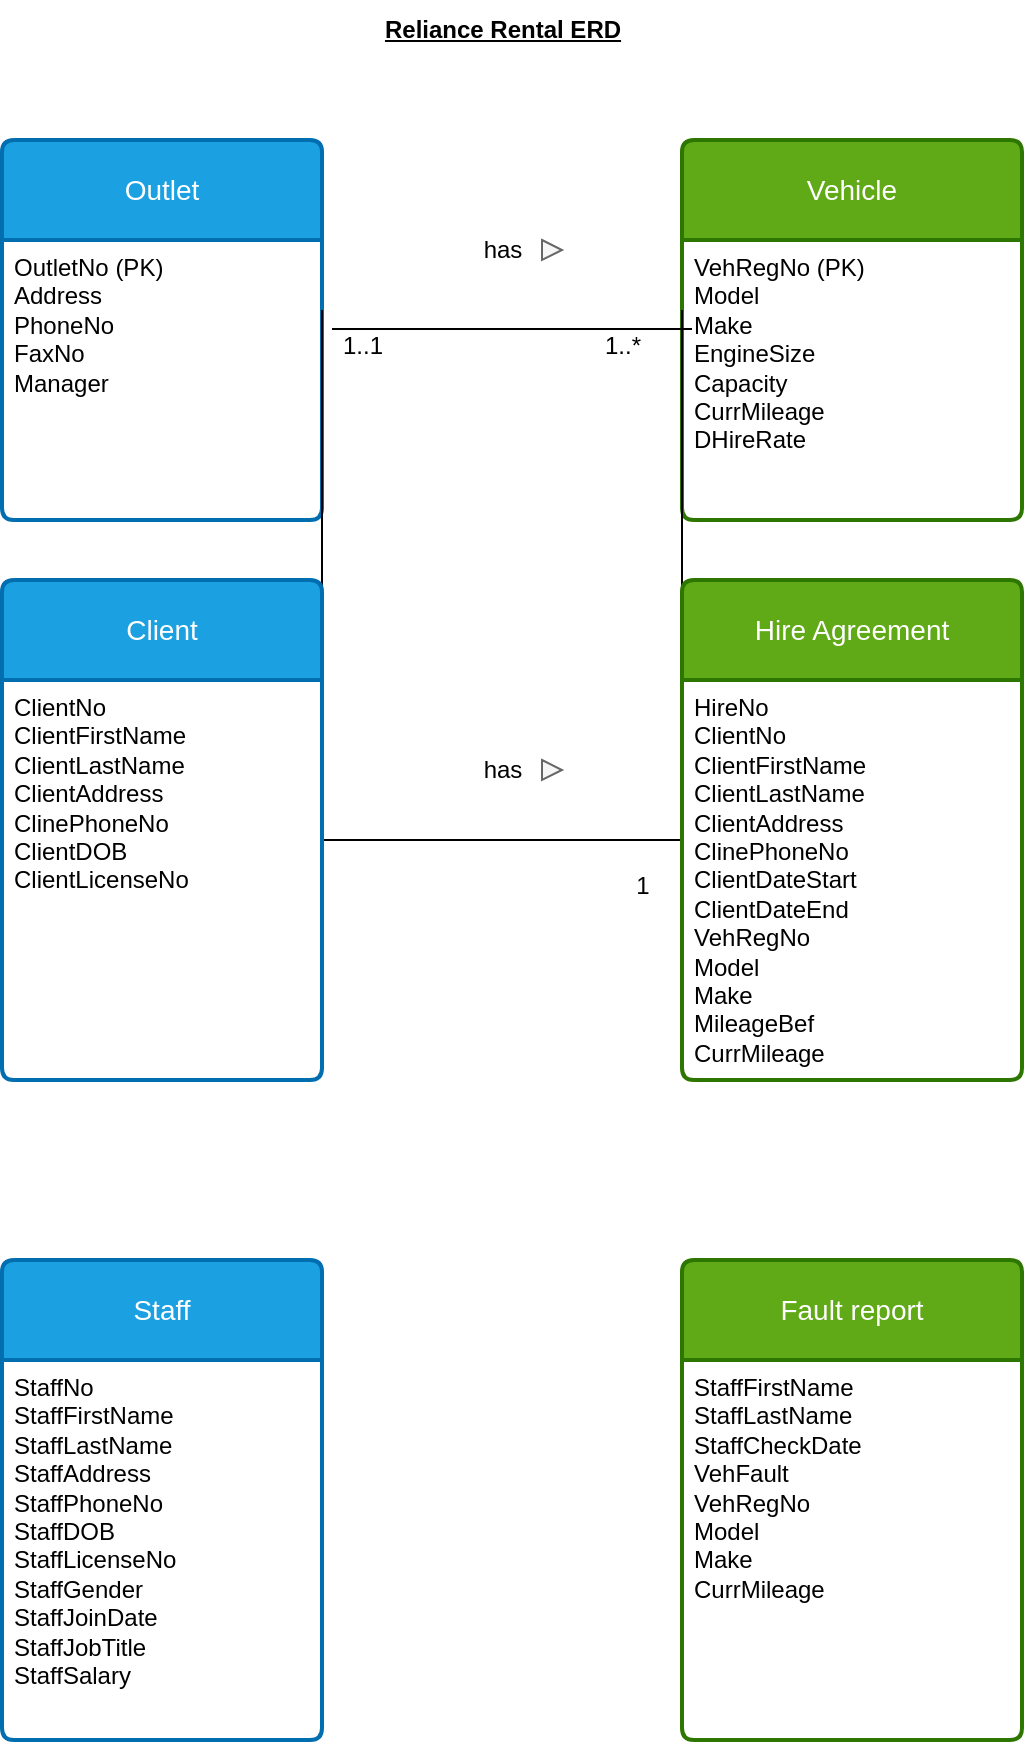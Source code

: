 <mxfile version="26.2.14">
  <diagram name="Page-1" id="EvXEGyIBcJAEfif_iJMr">
    <mxGraphModel dx="1052" dy="564" grid="1" gridSize="10" guides="1" tooltips="1" connect="1" arrows="1" fold="1" page="1" pageScale="1" pageWidth="850" pageHeight="1100" math="0" shadow="0">
      <root>
        <mxCell id="0" />
        <mxCell id="1" parent="0" />
        <mxCell id="mhBv73R3IS9jV_CydRuE-1" value="Outlet" style="swimlane;childLayout=stackLayout;horizontal=1;startSize=50;horizontalStack=0;rounded=1;fontSize=14;fontStyle=0;strokeWidth=2;resizeParent=0;resizeLast=1;shadow=0;dashed=0;align=center;arcSize=4;whiteSpace=wrap;html=1;fillColor=#1ba1e2;fontColor=#ffffff;strokeColor=#006EAF;" vertex="1" parent="1">
          <mxGeometry x="170" y="110" width="160" height="190" as="geometry" />
        </mxCell>
        <mxCell id="mhBv73R3IS9jV_CydRuE-2" value="OutletNo (PK)&lt;div&gt;Address&lt;/div&gt;&lt;div&gt;PhoneNo&lt;/div&gt;&lt;div&gt;FaxNo&lt;/div&gt;&lt;div&gt;&lt;span&gt;&lt;font style=&quot;color: light-dark(rgb(0, 0, 0), rgb(102, 102, 255));&quot;&gt;Manager&lt;/font&gt;&lt;/span&gt;&lt;/div&gt;" style="align=left;strokeColor=none;fillColor=none;spacingLeft=4;spacingRight=4;fontSize=12;verticalAlign=top;resizable=0;rotatable=0;part=1;html=1;whiteSpace=wrap;" vertex="1" parent="mhBv73R3IS9jV_CydRuE-1">
          <mxGeometry y="50" width="160" height="140" as="geometry" />
        </mxCell>
        <mxCell id="mhBv73R3IS9jV_CydRuE-3" value="Vehicle" style="swimlane;childLayout=stackLayout;horizontal=1;startSize=50;horizontalStack=0;rounded=1;fontSize=14;fontStyle=0;strokeWidth=2;resizeParent=0;resizeLast=1;shadow=0;dashed=0;align=center;arcSize=4;whiteSpace=wrap;html=1;fillColor=#60a917;fontColor=#ffffff;strokeColor=#2D7600;" vertex="1" parent="1">
          <mxGeometry x="510" y="110" width="170" height="190" as="geometry" />
        </mxCell>
        <mxCell id="mhBv73R3IS9jV_CydRuE-4" value="VehRegNo (PK)&lt;div&gt;Model&lt;/div&gt;&lt;div&gt;Make&lt;/div&gt;&lt;div&gt;EngineSize&lt;/div&gt;&lt;div&gt;Capacity&lt;/div&gt;&lt;div&gt;CurrMileage&lt;/div&gt;&lt;div&gt;DHireRate&lt;/div&gt;" style="align=left;strokeColor=none;fillColor=none;spacingLeft=4;spacingRight=4;fontSize=12;verticalAlign=top;resizable=0;rotatable=0;part=1;html=1;whiteSpace=wrap;" vertex="1" parent="mhBv73R3IS9jV_CydRuE-3">
          <mxGeometry y="50" width="170" height="140" as="geometry" />
        </mxCell>
        <mxCell id="mhBv73R3IS9jV_CydRuE-5" value="&lt;u&gt;&lt;b&gt;Reliance Rental ERD&lt;/b&gt;&lt;/u&gt;" style="text;html=1;align=center;verticalAlign=middle;resizable=0;points=[];autosize=1;strokeColor=none;fillColor=none;" vertex="1" parent="1">
          <mxGeometry x="350" y="40" width="140" height="30" as="geometry" />
        </mxCell>
        <mxCell id="mhBv73R3IS9jV_CydRuE-9" style="edgeStyle=orthogonalEdgeStyle;rounded=0;orthogonalLoop=1;jettySize=auto;html=1;exitX=1;exitY=0.25;exitDx=0;exitDy=0;entryX=0;entryY=0.25;entryDx=0;entryDy=0;endArrow=none;startFill=0;" edge="1" parent="1" source="mhBv73R3IS9jV_CydRuE-2" target="mhBv73R3IS9jV_CydRuE-4">
          <mxGeometry relative="1" as="geometry">
            <Array as="points">
              <mxPoint x="330" y="460" />
              <mxPoint x="510" y="460" />
            </Array>
          </mxGeometry>
        </mxCell>
        <mxCell id="mhBv73R3IS9jV_CydRuE-10" value="has" style="text;html=1;align=center;verticalAlign=middle;resizable=0;points=[];autosize=1;strokeColor=none;fillColor=none;" vertex="1" parent="1">
          <mxGeometry x="400" y="150" width="40" height="30" as="geometry" />
        </mxCell>
        <mxCell id="mhBv73R3IS9jV_CydRuE-11" value="" style="triangle;whiteSpace=wrap;html=1;fillColor=light-dark(#F5F5F5,#1A1919);fontColor=#333333;strokeColor=#666666;" vertex="1" parent="1">
          <mxGeometry x="440" y="160" width="10" height="10" as="geometry" />
        </mxCell>
        <mxCell id="mhBv73R3IS9jV_CydRuE-12" value="1..*" style="text;html=1;align=center;verticalAlign=middle;resizable=0;points=[];autosize=1;strokeColor=none;fillColor=none;" vertex="1" parent="1">
          <mxGeometry x="460" y="198" width="40" height="30" as="geometry" />
        </mxCell>
        <mxCell id="mhBv73R3IS9jV_CydRuE-13" value="1..1" style="text;html=1;align=center;verticalAlign=middle;resizable=0;points=[];autosize=1;strokeColor=none;fillColor=none;" vertex="1" parent="1">
          <mxGeometry x="330" y="198" width="40" height="30" as="geometry" />
        </mxCell>
        <mxCell id="mhBv73R3IS9jV_CydRuE-14" value="Client" style="swimlane;childLayout=stackLayout;horizontal=1;startSize=50;horizontalStack=0;rounded=1;fontSize=14;fontStyle=0;strokeWidth=2;resizeParent=0;resizeLast=1;shadow=0;dashed=0;align=center;arcSize=4;whiteSpace=wrap;html=1;fillColor=#1ba1e2;fontColor=#ffffff;strokeColor=#006EAF;" vertex="1" parent="1">
          <mxGeometry x="170" y="330" width="160" height="250" as="geometry" />
        </mxCell>
        <mxCell id="mhBv73R3IS9jV_CydRuE-15" value="&lt;div&gt;ClientNo&lt;/div&gt;&lt;div&gt;&lt;span style=&quot;background-color: transparent; color: light-dark(rgb(0, 0, 0), rgb(255, 255, 255));&quot;&gt;ClientFirstName&lt;/span&gt;&lt;/div&gt;&lt;div&gt;&lt;span style=&quot;background-color: transparent; color: light-dark(rgb(0, 0, 0), rgb(255, 255, 255));&quot;&gt;ClientLastName&lt;/span&gt;&lt;/div&gt;&lt;div&gt;&lt;span style=&quot;background-color: transparent; color: light-dark(rgb(0, 0, 0), rgb(255, 255, 255));&quot;&gt;ClientAddress&lt;/span&gt;&lt;/div&gt;&lt;div&gt;ClinePhoneNo&lt;/div&gt;&lt;div&gt;ClientDOB&lt;/div&gt;&lt;div&gt;ClientLicenseNo&lt;span style=&quot;white-space: pre;&quot;&gt;&#x9;&lt;/span&gt;&lt;/div&gt;" style="align=left;strokeColor=none;fillColor=none;spacingLeft=4;spacingRight=4;fontSize=12;verticalAlign=top;resizable=0;rotatable=0;part=1;html=1;whiteSpace=wrap;" vertex="1" parent="mhBv73R3IS9jV_CydRuE-14">
          <mxGeometry y="50" width="160" height="200" as="geometry" />
        </mxCell>
        <mxCell id="mhBv73R3IS9jV_CydRuE-16" value="Hire Agreement" style="swimlane;childLayout=stackLayout;horizontal=1;startSize=50;horizontalStack=0;rounded=1;fontSize=14;fontStyle=0;strokeWidth=2;resizeParent=0;resizeLast=1;shadow=0;dashed=0;align=center;arcSize=4;whiteSpace=wrap;html=1;fillColor=#60a917;fontColor=#ffffff;strokeColor=#2D7600;" vertex="1" parent="1">
          <mxGeometry x="510" y="330" width="170" height="250" as="geometry" />
        </mxCell>
        <mxCell id="mhBv73R3IS9jV_CydRuE-17" value="HireNo&lt;div&gt;ClientNo&lt;/div&gt;&lt;div&gt;&lt;span style=&quot;background-color: transparent; color: light-dark(rgb(0, 0, 0), rgb(255, 255, 255));&quot;&gt;ClientFirstName&lt;/span&gt;&lt;/div&gt;&lt;div&gt;&lt;span style=&quot;background-color: transparent; color: light-dark(rgb(0, 0, 0), rgb(255, 255, 255));&quot;&gt;ClientLastName&lt;/span&gt;&lt;/div&gt;&lt;div&gt;&lt;span style=&quot;background-color: transparent; color: light-dark(rgb(0, 0, 0), rgb(255, 255, 255));&quot;&gt;ClientAddress&lt;/span&gt;&lt;/div&gt;&lt;div&gt;ClinePhoneNo&lt;/div&gt;&lt;div&gt;ClientDateStart&lt;/div&gt;&lt;div&gt;ClientDateEnd&lt;/div&gt;&lt;div&gt;VehRegNo&lt;/div&gt;&lt;div&gt;Model&lt;/div&gt;&lt;div&gt;Make&lt;/div&gt;&lt;div&gt;MileageBef&lt;/div&gt;&lt;div&gt;CurrMileage&lt;/div&gt;" style="align=left;strokeColor=none;fillColor=none;spacingLeft=4;spacingRight=4;fontSize=12;verticalAlign=top;resizable=0;rotatable=0;part=1;html=1;whiteSpace=wrap;" vertex="1" parent="mhBv73R3IS9jV_CydRuE-16">
          <mxGeometry y="50" width="170" height="200" as="geometry" />
        </mxCell>
        <mxCell id="mhBv73R3IS9jV_CydRuE-23" value="Staff" style="swimlane;childLayout=stackLayout;horizontal=1;startSize=50;horizontalStack=0;rounded=1;fontSize=14;fontStyle=0;strokeWidth=2;resizeParent=0;resizeLast=1;shadow=0;dashed=0;align=center;arcSize=4;whiteSpace=wrap;html=1;fillColor=#1ba1e2;fontColor=#ffffff;strokeColor=#006EAF;" vertex="1" parent="1">
          <mxGeometry x="170" y="670" width="160" height="240" as="geometry" />
        </mxCell>
        <mxCell id="mhBv73R3IS9jV_CydRuE-24" value="StaffNo&lt;div&gt;StaffFirstName&lt;/div&gt;&lt;div&gt;StaffLastName&lt;/div&gt;&lt;div&gt;StaffAddress&lt;/div&gt;&lt;div&gt;StaffPhoneNo&lt;/div&gt;&lt;div&gt;StaffDOB&lt;/div&gt;&lt;div&gt;StaffLicenseNo&lt;/div&gt;&lt;div&gt;StaffGender&lt;/div&gt;&lt;div&gt;StaffJoinDate&lt;/div&gt;&lt;div&gt;StaffJobTitle&lt;/div&gt;&lt;div&gt;StaffSalary&lt;/div&gt;" style="align=left;strokeColor=none;fillColor=none;spacingLeft=4;spacingRight=4;fontSize=12;verticalAlign=top;resizable=0;rotatable=0;part=1;html=1;whiteSpace=wrap;" vertex="1" parent="mhBv73R3IS9jV_CydRuE-23">
          <mxGeometry y="50" width="160" height="190" as="geometry" />
        </mxCell>
        <mxCell id="mhBv73R3IS9jV_CydRuE-25" value="Fault report" style="swimlane;childLayout=stackLayout;horizontal=1;startSize=50;horizontalStack=0;rounded=1;fontSize=14;fontStyle=0;strokeWidth=2;resizeParent=0;resizeLast=1;shadow=0;dashed=0;align=center;arcSize=4;whiteSpace=wrap;html=1;fillColor=#60a917;fontColor=#ffffff;strokeColor=#2D7600;" vertex="1" parent="1">
          <mxGeometry x="510" y="670" width="170" height="240" as="geometry" />
        </mxCell>
        <mxCell id="mhBv73R3IS9jV_CydRuE-26" value="StaffFirstName&lt;div&gt;StaffLastName&lt;/div&gt;&lt;div&gt;StaffCheckDate&lt;/div&gt;&lt;div&gt;VehFault&lt;/div&gt;&lt;div&gt;VehRegNo&lt;/div&gt;&lt;div&gt;Model&lt;/div&gt;&lt;div&gt;Make&lt;/div&gt;&lt;div&gt;CurrMileage&lt;/div&gt;" style="align=left;strokeColor=none;fillColor=none;spacingLeft=4;spacingRight=4;fontSize=12;verticalAlign=top;resizable=0;rotatable=0;part=1;html=1;whiteSpace=wrap;" vertex="1" parent="mhBv73R3IS9jV_CydRuE-25">
          <mxGeometry y="50" width="170" height="190" as="geometry" />
        </mxCell>
        <mxCell id="mhBv73R3IS9jV_CydRuE-33" style="edgeStyle=orthogonalEdgeStyle;rounded=0;orthogonalLoop=1;jettySize=auto;html=1;exitX=1;exitY=0.25;exitDx=0;exitDy=0;entryX=0;entryY=0.25;entryDx=0;entryDy=0;endArrow=none;startFill=0;" edge="1" parent="1">
          <mxGeometry relative="1" as="geometry">
            <mxPoint x="335" y="204.5" as="sourcePoint" />
            <mxPoint x="515" y="204.5" as="targetPoint" />
          </mxGeometry>
        </mxCell>
        <mxCell id="mhBv73R3IS9jV_CydRuE-34" value="" style="triangle;whiteSpace=wrap;html=1;fillColor=light-dark(#F5F5F5,#1A1919);fontColor=#333333;strokeColor=#666666;" vertex="1" parent="1">
          <mxGeometry x="440" y="420" width="10" height="10" as="geometry" />
        </mxCell>
        <mxCell id="mhBv73R3IS9jV_CydRuE-35" value="has" style="text;html=1;align=center;verticalAlign=middle;resizable=0;points=[];autosize=1;strokeColor=none;fillColor=none;" vertex="1" parent="1">
          <mxGeometry x="400" y="410" width="40" height="30" as="geometry" />
        </mxCell>
        <mxCell id="mhBv73R3IS9jV_CydRuE-36" value="1" style="text;html=1;align=center;verticalAlign=middle;resizable=0;points=[];autosize=1;strokeColor=none;fillColor=none;" vertex="1" parent="1">
          <mxGeometry x="475" y="468" width="30" height="30" as="geometry" />
        </mxCell>
      </root>
    </mxGraphModel>
  </diagram>
</mxfile>
